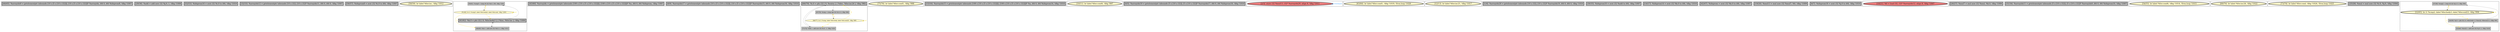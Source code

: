 
digraph G {





subgraph cluster27 {


node495 [penwidth=3.0,fontsize=20,fillcolor=grey,label="[44/45]  %arrayidx9 = getelementptr inbounds [10 x [5 x [10 x i32]]], [10 x [5 x [10 x i32]]]* %arrayidx, i64 0, i64 %idxprom8, !dbg !1007",shape=rectangle,style=filled ]



}

subgraph cluster28 {


node496 [penwidth=3.0,fontsize=20,fillcolor=grey,label="[29/36]  %add = add nsw i32 %j.0, 1, !dbg !1008",shape=rectangle,style=filled ]



}

subgraph cluster26 {


node494 [penwidth=3.0,fontsize=20,fillcolor=grey,label="[52/53]  %idxprom16 = sext i32 %i.0 to i64, !dbg !1010",shape=rectangle,style=filled ]



}

subgraph cluster29 {


node497 [penwidth=3.0,fontsize=20,fillcolor=grey,label="[32/33]  %arrayidx12 = getelementptr inbounds [10 x i32], [10 x i32]* %arrayidx11, i64 0, i64 0, !dbg !1007",shape=rectangle,style=filled ]



}

subgraph cluster25 {


node493 [penwidth=3.0,fontsize=20,fillcolor=grey,label="[56/57]  %idxprom8 = sext i32 %i.0 to i64, !dbg !1007",shape=rectangle,style=filled ]



}

subgraph cluster24 {


node492 [penwidth=3.0,fontsize=20,fillcolor=lemonchiffon,label="[58/59]  br label %for.inc, !dbg !1012",shape=ellipse,style=filled ]



}

subgraph cluster22 {


node489 [fillcolor=grey,label="[50/61]  %cmp5 = icmp slt i32 %k.0, 100, !dbg !1002",shape=rectangle,style=filled ]
node490 [fillcolor=grey,label="[48/49]  %inc = add nsw i32 %k.0, 1, !dbg !1013",shape=rectangle,style=filled ]
node487 [fillcolor=lemonchiffon,label="[51/60]  br i1 %cmp5, label %for.body6, label %for.end, !dbg !1003",shape=ellipse,style=filled ]
node488 [penwidth=3.0,fontsize=20,fillcolor=grey,label="[41/62]  %k.0 = phi i32 [ 0, %for.body3 ], [ %inc, %for.inc ], !dbg !1000",shape=rectangle,style=filled ]

node487->node488 [style=solid,color=gold,label="C",penwidth=1.0,fontcolor=gold ]
node489->node487 [style=solid,color=black,label="",penwidth=0.5,fontcolor=black ]
node488->node490 [style=solid,color=black,label="",penwidth=0.5,fontcolor=black ]
node487->node487 [style=solid,color=gold,label="C",penwidth=1.0,fontcolor=gold ]
node490->node488 [style=solid,color=black,label="",penwidth=0.5,fontcolor=black ]
node487->node489 [style=solid,color=gold,label="C",penwidth=1.0,fontcolor=gold ]
node487->node490 [style=solid,color=gold,label="C",penwidth=1.0,fontcolor=gold ]
node488->node489 [style=solid,color=black,label="",penwidth=0.5,fontcolor=black ]


}

subgraph cluster20 {


node485 [penwidth=3.0,fontsize=20,fillcolor=grey,label="[43/46]  %arrayidx = getelementptr inbounds [100 x [10 x [5 x [10 x i32]]]], [100 x [10 x [5 x [10 x i32]]]]* %a, i64 0, i64 %idxprom, !dbg !1007",shape=rectangle,style=filled ]



}

subgraph cluster18 {


node483 [penwidth=3.0,fontsize=20,fillcolor=grey,label="[8/9]  %arrayidx17 = getelementptr inbounds [10 x [5 x [10 x i32]]], [10 x [5 x [10 x i32]]]* %arrayidx15, i64 0, i64 %idxprom16, !dbg !1010",shape=rectangle,style=filled ]



}

subgraph cluster16 {


node480 [penwidth=3.0,fontsize=20,fillcolor=grey,label="[66/79]  %i.0 = phi i32 [ 9, %entry ], [ %dec, %for.inc24 ], !dbg !982",shape=rectangle,style=filled ]
node481 [fillcolor=grey,label="[71/72]  %dec = add nsw i32 %i.0, -1, !dbg !1023",shape=rectangle,style=filled ]
node478 [fillcolor=lemonchiffon,label="[68/77]  br i1 %cmp, label %for.body, label %for.end25, !dbg !985",shape=ellipse,style=filled ]
node479 [fillcolor=grey,label="[67/78]  %cmp = icmp sge i32 %i.0, 0, !dbg !984",shape=rectangle,style=filled ]

node478->node478 [style=solid,color=gold,label="C",penwidth=1.0,fontcolor=gold ]
node478->node479 [style=solid,color=gold,label="C",penwidth=1.0,fontcolor=gold ]
node478->node481 [style=solid,color=gold,label="C",penwidth=1.0,fontcolor=gold ]
node481->node480 [style=solid,color=black,label="",penwidth=0.5,fontcolor=black ]
node478->node480 [style=solid,color=gold,label="C",penwidth=1.0,fontcolor=gold ]
node479->node478 [style=solid,color=black,label="",penwidth=0.5,fontcolor=black ]
node480->node481 [style=solid,color=black,label="",penwidth=0.5,fontcolor=black ]
node480->node479 [style=solid,color=black,label="",penwidth=0.5,fontcolor=black ]


}

subgraph cluster17 {


node482 [penwidth=3.0,fontsize=20,fillcolor=lemonchiffon,label="[75/76]  br label %for.cond1, !dbg !988",shape=ellipse,style=filled ]



}

subgraph cluster4 {


node463 [penwidth=3.0,fontsize=20,fillcolor=grey,label="[15/16]  %arrayidx15 = getelementptr inbounds [100 x [10 x [5 x [10 x i32]]]], [100 x [10 x [5 x [10 x i32]]]]* %a, i64 0, i64 %idxprom14, !dbg !1010",shape=rectangle,style=filled ]



}

subgraph cluster3 {


node462 [penwidth=3.0,fontsize=20,fillcolor=lemonchiffon,label="[10/11]  br label %for.cond4, !dbg !997",shape=ellipse,style=filled ]



}

subgraph cluster2 {


node461 [penwidth=3.0,fontsize=20,fillcolor=grey,label="[0/5]  %arrayidx19 = getelementptr inbounds [5 x [10 x i32]], [5 x [10 x i32]]* %arrayidx17, i64 0, i64 %idxprom18, !dbg !1010",shape=rectangle,style=filled ]



}

subgraph cluster1 {


node460 [penwidth=3.0,fontsize=20,fillcolor=lightcoral,label="[2/3]  store i32 %mul13, i32* %arrayidx20, align 8, !dbg !1011",shape=ellipse,style=filled ]

node460->node460 [style=solid,color=dodgerblue,label="O|indep|all",penwidth=1.0,fontcolor=dodgerblue ]


}

subgraph cluster12 {


node471 [penwidth=3.0,fontsize=20,fillcolor=lemonchiffon,label="[63/64]  br label %for.cond1, !dbg !1019, !llvm.loop !1020",shape=ellipse,style=filled ]



}

subgraph cluster5 {


node464 [penwidth=3.0,fontsize=20,fillcolor=lemonchiffon,label="[12/13]  br label %for.inc21, !dbg !1017",shape=ellipse,style=filled ]



}

subgraph cluster0 {


node459 [penwidth=3.0,fontsize=20,fillcolor=grey,label="[1/4]  %arrayidx20 = getelementptr inbounds [10 x i32], [10 x i32]* %arrayidx19, i64 0, i64 0, !dbg !1010",shape=rectangle,style=filled ]



}

subgraph cluster30 {


node498 [penwidth=3.0,fontsize=20,fillcolor=grey,label="[30/35]  %idxprom10 = sext i32 %add to i64, !dbg !1007",shape=rectangle,style=filled ]



}

subgraph cluster6 {


node465 [penwidth=3.0,fontsize=20,fillcolor=grey,label="[14/17]  %idxprom14 = sext i32 %k.0 to i64, !dbg !1010",shape=rectangle,style=filled ]



}

subgraph cluster14 {


node473 [penwidth=3.0,fontsize=20,fillcolor=grey,label="[42/47]  %idxprom = sext i32 %k.0 to i64, !dbg !1007",shape=rectangle,style=filled ]



}

subgraph cluster7 {


node466 [penwidth=3.0,fontsize=20,fillcolor=grey,label="[19/20]  %mul13 = mul nsw i32 %mul7, %0, !dbg !1009",shape=rectangle,style=filled ]



}

subgraph cluster23 {


node491 [penwidth=3.0,fontsize=20,fillcolor=grey,label="[6/7]  %idxprom18 = sext i32 %j.0 to i64, !dbg !1010",shape=rectangle,style=filled ]



}

subgraph cluster8 {


node467 [penwidth=3.0,fontsize=20,fillcolor=lightcoral,label="[18/21]  %0 = load i32, i32* %arrayidx12, align 8, !dbg !1007",shape=ellipse,style=filled ]



}

subgraph cluster21 {


node486 [penwidth=3.0,fontsize=20,fillcolor=grey,label="[26/27]  %mul7 = mul nsw i32 %mul, %k.0, !dbg !1006",shape=rectangle,style=filled ]



}

subgraph cluster9 {


node468 [penwidth=3.0,fontsize=20,fillcolor=grey,label="[31/34]  %arrayidx11 = getelementptr inbounds [5 x [10 x i32]], [5 x [10 x i32]]* %arrayidx9, i64 0, i64 %idxprom10, !dbg !1007",shape=rectangle,style=filled ]



}

subgraph cluster19 {


node484 [penwidth=3.0,fontsize=20,fillcolor=lemonchiffon,label="[54/55]  br label %for.cond4, !dbg !1014, !llvm.loop !1015",shape=ellipse,style=filled ]



}

subgraph cluster10 {


node469 [penwidth=3.0,fontsize=20,fillcolor=lemonchiffon,label="[69/70]  br label %for.inc24, !dbg !1022",shape=ellipse,style=filled ]



}

subgraph cluster11 {


node470 [penwidth=3.0,fontsize=20,fillcolor=lemonchiffon,label="[73/74]  br label %for.cond, !dbg !1024, !llvm.loop !1025",shape=ellipse,style=filled ]



}

subgraph cluster13 {


node472 [penwidth=3.0,fontsize=20,fillcolor=grey,label="[25/28]  %mul = mul nsw i32 %i.0, %j.0, !dbg !1004",shape=rectangle,style=filled ]



}

subgraph cluster15 {


node477 [fillcolor=grey,label="[37/38]  %cmp2 = icmp slt i32 %j.0, 5, !dbg !993",shape=rectangle,style=filled ]
node474 [fillcolor=grey,label="[23/40]  %inc22 = add nsw i32 %j.0, 1, !dbg !1018",shape=rectangle,style=filled ]
node476 [penwidth=3.0,fontsize=20,fillcolor=lemonchiffon,label="[22/65]  br i1 %cmp2, label %for.body3, label %for.end23, !dbg !994",shape=ellipse,style=filled ]
node475 [fillcolor=grey,label="[24/39]  %j.0 = phi i32 [ 0, %for.body ], [ %inc22, %for.inc21 ], !dbg !991",shape=rectangle,style=filled ]

node476->node475 [style=solid,color=gold,label="C",penwidth=1.0,fontcolor=gold ]
node476->node477 [style=solid,color=gold,label="C",penwidth=1.0,fontcolor=gold ]
node475->node474 [style=solid,color=black,label="",penwidth=0.5,fontcolor=black ]
node476->node476 [style=solid,color=gold,label="C",penwidth=1.0,fontcolor=gold ]
node477->node476 [style=solid,color=black,label="",penwidth=0.5,fontcolor=black ]
node474->node475 [style=solid,color=black,label="",penwidth=0.5,fontcolor=black ]
node476->node474 [style=solid,color=gold,label="C",penwidth=1.0,fontcolor=gold ]
node475->node477 [style=solid,color=black,label="",penwidth=0.5,fontcolor=black ]


}

}
